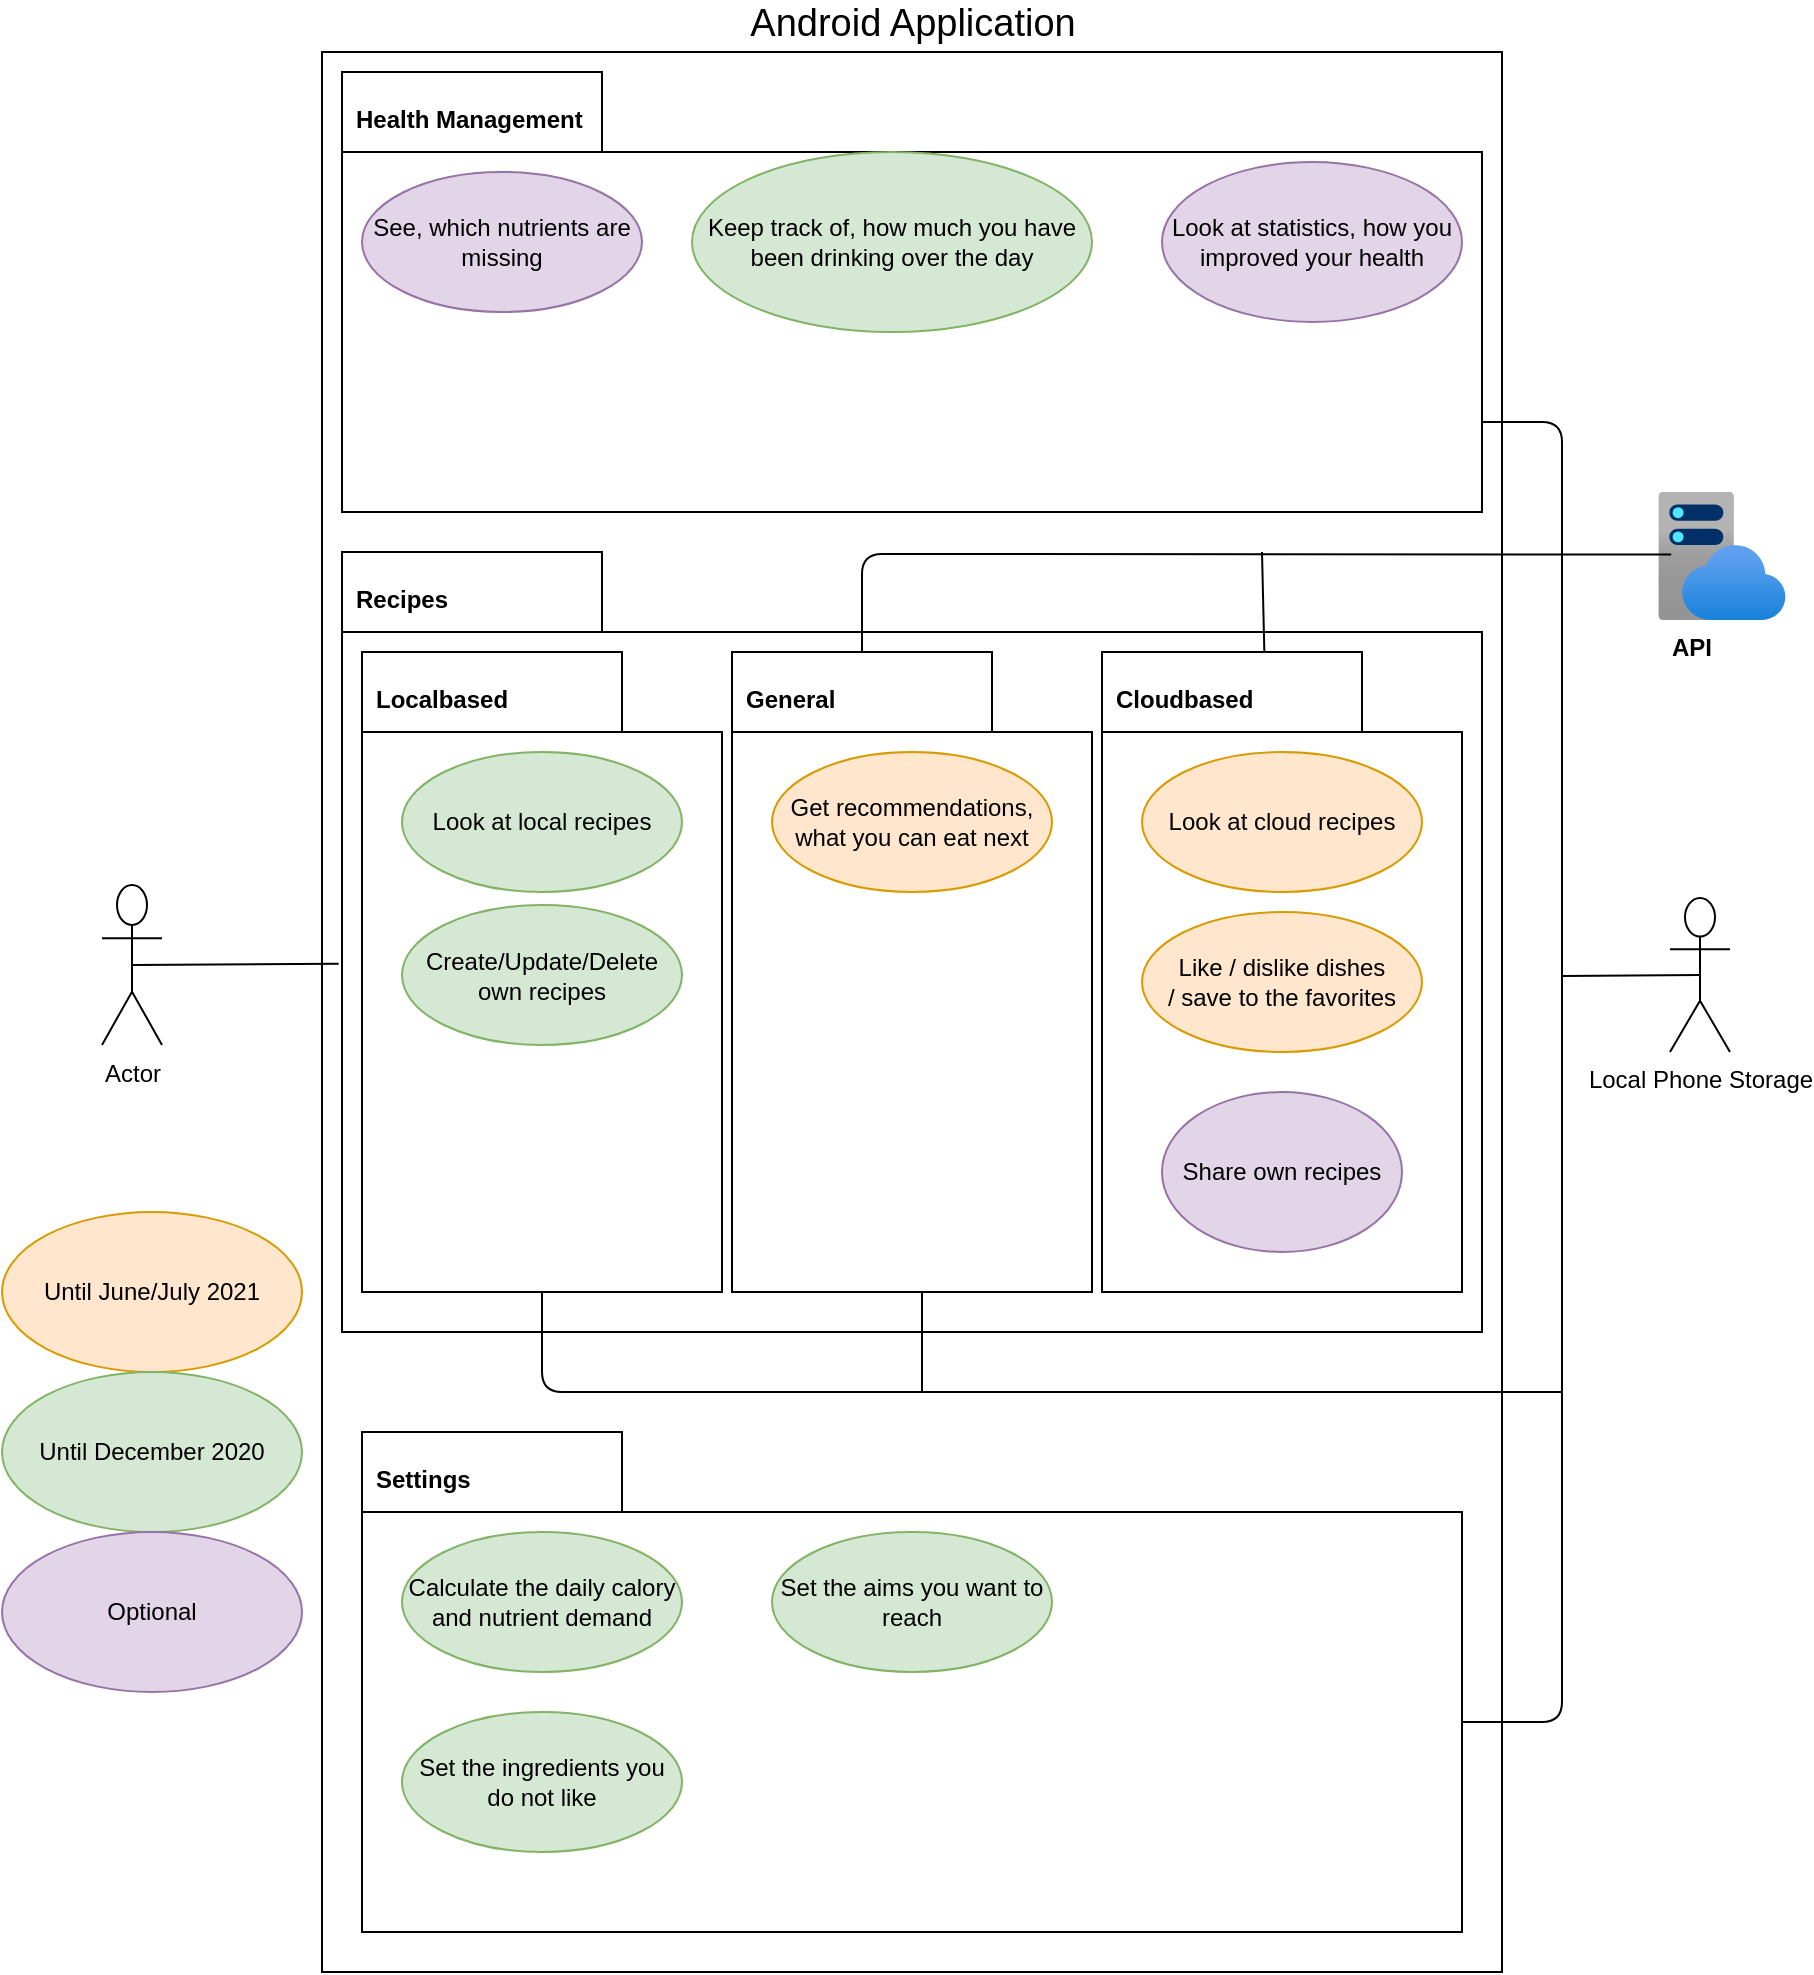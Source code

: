 <mxfile version="14.5.3" type="github">
  <diagram id="aKsNltxN8iCzFuj265N8" name="Page-1">
    <mxGraphModel dx="2249" dy="762" grid="1" gridSize="10" guides="1" tooltips="1" connect="1" arrows="1" fold="1" page="1" pageScale="1" pageWidth="827" pageHeight="1169" math="0" shadow="0">
      <root>
        <mxCell id="0" />
        <mxCell id="1" parent="0" />
        <mxCell id="Vf2kTsaKdGU_a6W1L_Ca-1" value="&lt;font style=&quot;font-size: 19px&quot;&gt;Android Application&lt;/font&gt;" style="html=1;labelPosition=center;verticalLabelPosition=top;align=center;verticalAlign=bottom;" parent="1" vertex="1">
          <mxGeometry x="60" y="50" width="590" height="960" as="geometry" />
        </mxCell>
        <mxCell id="Vf2kTsaKdGU_a6W1L_Ca-2" value="Actor" style="shape=umlActor;verticalLabelPosition=bottom;verticalAlign=top;html=1;" parent="1" vertex="1">
          <mxGeometry x="-50" y="466.5" width="30" height="80" as="geometry" />
        </mxCell>
        <UserObject label="Health Management" id="Vf2kTsaKdGU_a6W1L_Ca-3">
          <mxCell style="shape=folder;fontStyle=1;spacingTop=10;tabWidth=130;tabHeight=40;tabPosition=left;html=1;labelPosition=center;verticalLabelPosition=middle;align=left;verticalAlign=top;labelBorderColor=none;spacingLeft=5;" parent="1" vertex="1">
            <mxGeometry x="70" y="60" width="570" height="220" as="geometry" />
          </mxCell>
        </UserObject>
        <mxCell id="Vf2kTsaKdGU_a6W1L_Ca-4" value="See, which nutrients are missing" style="ellipse;whiteSpace=wrap;html=1;align=center;fillColor=#e1d5e7;strokeColor=#9673a6;" parent="1" vertex="1">
          <mxGeometry x="80" y="110" width="140" height="70" as="geometry" />
        </mxCell>
        <UserObject label="Recipes" id="Vf2kTsaKdGU_a6W1L_Ca-5">
          <mxCell style="shape=folder;fontStyle=1;spacingTop=10;tabWidth=130;tabHeight=40;tabPosition=left;html=1;labelPosition=center;verticalLabelPosition=middle;align=left;verticalAlign=top;labelBorderColor=none;spacingLeft=5;" parent="1" vertex="1">
            <mxGeometry x="70" y="300" width="570" height="390" as="geometry" />
          </mxCell>
        </UserObject>
        <mxCell id="Vf2kTsaKdGU_a6W1L_Ca-6" value="Keep track of, how much you have been drinking over the day" style="ellipse;whiteSpace=wrap;html=1;align=center;fillColor=#d5e8d4;strokeColor=#82b366;" parent="1" vertex="1">
          <mxGeometry x="245" y="100" width="200" height="90" as="geometry" />
        </mxCell>
        <mxCell id="Vf2kTsaKdGU_a6W1L_Ca-7" value="Look at statistics, how you improved your health" style="ellipse;whiteSpace=wrap;html=1;align=center;fillColor=#e1d5e7;strokeColor=#9673a6;" parent="1" vertex="1">
          <mxGeometry x="480" y="105" width="150" height="80" as="geometry" />
        </mxCell>
        <UserObject label="Settings" id="Vf2kTsaKdGU_a6W1L_Ca-8">
          <mxCell style="shape=folder;fontStyle=1;spacingTop=10;tabWidth=130;tabHeight=40;tabPosition=left;html=1;labelPosition=center;verticalLabelPosition=middle;align=left;verticalAlign=top;labelBorderColor=none;spacingLeft=5;" parent="1" vertex="1">
            <mxGeometry x="80" y="740" width="550" height="250" as="geometry" />
          </mxCell>
        </UserObject>
        <mxCell id="Vf2kTsaKdGU_a6W1L_Ca-9" value="Calculate the daily calory and nutrient demand" style="ellipse;whiteSpace=wrap;html=1;align=center;fillColor=#d5e8d4;strokeColor=#82b366;" parent="1" vertex="1">
          <mxGeometry x="100" y="790" width="140" height="70" as="geometry" />
        </mxCell>
        <mxCell id="Vf2kTsaKdGU_a6W1L_Ca-10" value="Set the aims you want to reach" style="ellipse;whiteSpace=wrap;html=1;align=center;fillColor=#d5e8d4;strokeColor=#82b366;" parent="1" vertex="1">
          <mxGeometry x="285" y="790" width="140" height="70" as="geometry" />
        </mxCell>
        <mxCell id="Vf2kTsaKdGU_a6W1L_Ca-11" value="Set the ingredients you do not like" style="ellipse;whiteSpace=wrap;html=1;align=center;fillColor=#d5e8d4;strokeColor=#82b366;" parent="1" vertex="1">
          <mxGeometry x="100" y="880" width="140" height="70" as="geometry" />
        </mxCell>
        <mxCell id="Vf2kTsaKdGU_a6W1L_Ca-12" value="Local Phone Storage&lt;br&gt;" style="shape=umlActor;verticalLabelPosition=bottom;verticalAlign=top;html=1;outlineConnect=0;" parent="1" vertex="1">
          <mxGeometry x="734" y="473" width="30" height="77" as="geometry" />
        </mxCell>
        <UserObject label="Localbased" id="Vf2kTsaKdGU_a6W1L_Ca-13">
          <mxCell style="shape=folder;fontStyle=1;spacingTop=10;tabWidth=130;tabHeight=40;tabPosition=left;html=1;labelPosition=center;verticalLabelPosition=middle;align=left;verticalAlign=top;labelBorderColor=none;spacingLeft=5;" parent="1" vertex="1">
            <mxGeometry x="80" y="350" width="180" height="320" as="geometry" />
          </mxCell>
        </UserObject>
        <mxCell id="Vf2kTsaKdGU_a6W1L_Ca-14" value="Look at local recipes" style="ellipse;whiteSpace=wrap;html=1;align=center;fillColor=#d5e8d4;strokeColor=#82b366;" parent="1" vertex="1">
          <mxGeometry x="100" y="400" width="140" height="70" as="geometry" />
        </mxCell>
        <mxCell id="Vf2kTsaKdGU_a6W1L_Ca-15" value="Create/Update/Delete own recipes" style="ellipse;whiteSpace=wrap;html=1;align=center;fillColor=#d5e8d4;strokeColor=#82b366;" parent="1" vertex="1">
          <mxGeometry x="100" y="476.5" width="140" height="70" as="geometry" />
        </mxCell>
        <UserObject label="Cloudbased" id="Vf2kTsaKdGU_a6W1L_Ca-16">
          <mxCell style="shape=folder;fontStyle=1;spacingTop=10;tabWidth=130;tabHeight=40;tabPosition=left;html=1;labelPosition=center;verticalLabelPosition=middle;align=left;verticalAlign=top;labelBorderColor=none;spacingLeft=5;" parent="1" vertex="1">
            <mxGeometry x="450" y="350" width="180" height="320" as="geometry" />
          </mxCell>
        </UserObject>
        <UserObject label="General" id="Vf2kTsaKdGU_a6W1L_Ca-17">
          <mxCell style="shape=folder;fontStyle=1;spacingTop=10;tabWidth=130;tabHeight=40;tabPosition=left;html=1;labelPosition=center;verticalLabelPosition=middle;align=left;verticalAlign=top;labelBorderColor=none;spacingLeft=5;" parent="1" vertex="1">
            <mxGeometry x="265" y="350" width="180" height="320" as="geometry" />
          </mxCell>
        </UserObject>
        <mxCell id="Vf2kTsaKdGU_a6W1L_Ca-18" value="Get recommendations, what you can eat next" style="ellipse;whiteSpace=wrap;html=1;align=center;fillColor=#ffe6cc;strokeColor=#d79b00;" parent="1" vertex="1">
          <mxGeometry x="285" y="400" width="140" height="70" as="geometry" />
        </mxCell>
        <mxCell id="Vf2kTsaKdGU_a6W1L_Ca-19" value="Like / dislike dishes&lt;br&gt;/ save to the favorites" style="ellipse;whiteSpace=wrap;html=1;align=center;fillColor=#ffe6cc;strokeColor=#d79b00;" parent="1" vertex="1">
          <mxGeometry x="470" y="480" width="140" height="70" as="geometry" />
        </mxCell>
        <mxCell id="Vf2kTsaKdGU_a6W1L_Ca-20" value="Look at cloud recipes" style="ellipse;whiteSpace=wrap;html=1;align=center;fillColor=#ffe6cc;strokeColor=#d79b00;" parent="1" vertex="1">
          <mxGeometry x="470" y="400" width="140" height="70" as="geometry" />
        </mxCell>
        <mxCell id="Vf2kTsaKdGU_a6W1L_Ca-21" value="" style="group" parent="1" vertex="1" connectable="0">
          <mxGeometry x="711" y="270" width="81" height="90" as="geometry" />
        </mxCell>
        <mxCell id="Vf2kTsaKdGU_a6W1L_Ca-22" value="" style="aspect=fixed;html=1;points=[];align=center;image;fontSize=12;image=img/lib/azure2/app_services/App_Service_Plans.svg;gradientColor=none;" parent="Vf2kTsaKdGU_a6W1L_Ca-21" vertex="1">
          <mxGeometry x="17" width="64" height="64" as="geometry" />
        </mxCell>
        <mxCell id="Vf2kTsaKdGU_a6W1L_Ca-23" value="API" style="text;align=center;fontStyle=1;verticalAlign=middle;spacingLeft=3;spacingRight=3;strokeColor=none;rotatable=0;points=[[0,0.5],[1,0.5]];portConstraint=eastwest;" parent="Vf2kTsaKdGU_a6W1L_Ca-21" vertex="1">
          <mxGeometry y="64" width="68" height="26" as="geometry" />
        </mxCell>
        <mxCell id="Vf2kTsaKdGU_a6W1L_Ca-24" value="" style="endArrow=none;html=1;entryX=0.103;entryY=0.489;entryDx=0;entryDy=0;entryPerimeter=0;exitX=0;exitY=0;exitDx=65;exitDy=0;exitPerimeter=0;" parent="1" source="Vf2kTsaKdGU_a6W1L_Ca-17" target="Vf2kTsaKdGU_a6W1L_Ca-22" edge="1">
          <mxGeometry width="50" height="50" relative="1" as="geometry">
            <mxPoint x="680" y="470" as="sourcePoint" />
            <mxPoint x="730" y="420" as="targetPoint" />
            <Array as="points">
              <mxPoint x="330" y="301" />
            </Array>
          </mxGeometry>
        </mxCell>
        <mxCell id="Vf2kTsaKdGU_a6W1L_Ca-25" value="" style="endArrow=none;html=1;exitX=0.451;exitY=0.001;exitDx=0;exitDy=0;exitPerimeter=0;" parent="1" source="Vf2kTsaKdGU_a6W1L_Ca-16" edge="1">
          <mxGeometry width="50" height="50" relative="1" as="geometry">
            <mxPoint x="730" y="450" as="sourcePoint" />
            <mxPoint x="530" y="300" as="targetPoint" />
          </mxGeometry>
        </mxCell>
        <mxCell id="Vf2kTsaKdGU_a6W1L_Ca-26" value="Share own recipes" style="ellipse;whiteSpace=wrap;html=1;fillColor=#e1d5e7;strokeColor=#9673a6;" parent="1" vertex="1">
          <mxGeometry x="480" y="570" width="120" height="80" as="geometry" />
        </mxCell>
        <mxCell id="Vf2kTsaKdGU_a6W1L_Ca-27" value="" style="endArrow=none;html=1;exitX=0.5;exitY=0.5;exitDx=0;exitDy=0;exitPerimeter=0;entryX=-0.065;entryY=0.487;entryDx=0;entryDy=0;entryPerimeter=0;" parent="1" source="Vf2kTsaKdGU_a6W1L_Ca-2" target="Vf2kTsaKdGU_a6W1L_Ca-13" edge="1">
          <mxGeometry width="50" height="50" relative="1" as="geometry">
            <mxPoint x="-10" y="530" as="sourcePoint" />
            <mxPoint x="40" y="480" as="targetPoint" />
          </mxGeometry>
        </mxCell>
        <mxCell id="Vf2kTsaKdGU_a6W1L_Ca-28" value="" style="endArrow=none;html=1;exitX=0.5;exitY=1;exitDx=0;exitDy=0;exitPerimeter=0;" parent="1" source="Vf2kTsaKdGU_a6W1L_Ca-13" edge="1">
          <mxGeometry width="50" height="50" relative="1" as="geometry">
            <mxPoint x="720" y="770" as="sourcePoint" />
            <mxPoint x="680" y="720" as="targetPoint" />
            <Array as="points">
              <mxPoint x="170" y="720" />
            </Array>
          </mxGeometry>
        </mxCell>
        <mxCell id="Vf2kTsaKdGU_a6W1L_Ca-29" value="" style="endArrow=none;html=1;exitX=0;exitY=0;exitDx=550;exitDy=145;exitPerimeter=0;" parent="1" source="Vf2kTsaKdGU_a6W1L_Ca-8" edge="1">
          <mxGeometry width="50" height="50" relative="1" as="geometry">
            <mxPoint x="700" y="900" as="sourcePoint" />
            <mxPoint x="680" y="510" as="targetPoint" />
            <Array as="points">
              <mxPoint x="680" y="885" />
            </Array>
          </mxGeometry>
        </mxCell>
        <mxCell id="Vf2kTsaKdGU_a6W1L_Ca-30" value="" style="endArrow=none;html=1;entryX=0.5;entryY=0.5;entryDx=0;entryDy=0;entryPerimeter=0;" parent="1" target="Vf2kTsaKdGU_a6W1L_Ca-12" edge="1">
          <mxGeometry width="50" height="50" relative="1" as="geometry">
            <mxPoint x="680" y="512" as="sourcePoint" />
            <mxPoint x="730" y="470" as="targetPoint" />
          </mxGeometry>
        </mxCell>
        <mxCell id="Vf2kTsaKdGU_a6W1L_Ca-31" value="" style="endArrow=none;html=1;entryX=0;entryY=0;entryDx=570;entryDy=175;entryPerimeter=0;" parent="1" target="Vf2kTsaKdGU_a6W1L_Ca-3" edge="1">
          <mxGeometry width="50" height="50" relative="1" as="geometry">
            <mxPoint x="680" y="510" as="sourcePoint" />
            <mxPoint x="740" y="410" as="targetPoint" />
            <Array as="points">
              <mxPoint x="680" y="235" />
            </Array>
          </mxGeometry>
        </mxCell>
        <mxCell id="Vf2kTsaKdGU_a6W1L_Ca-32" value="" style="endArrow=none;html=1;" parent="1" edge="1">
          <mxGeometry width="50" height="50" relative="1" as="geometry">
            <mxPoint x="360" y="720" as="sourcePoint" />
            <mxPoint x="360" y="670" as="targetPoint" />
          </mxGeometry>
        </mxCell>
        <mxCell id="JNxSTNv7pG_01Bq82V31-1" value="Until June/July 2021" style="ellipse;whiteSpace=wrap;html=1;align=center;fillColor=#ffe6cc;strokeColor=#d79b00;" parent="1" vertex="1">
          <mxGeometry x="-100" y="630" width="150" height="80" as="geometry" />
        </mxCell>
        <mxCell id="JNxSTNv7pG_01Bq82V31-4" value="Until December 2020" style="ellipse;whiteSpace=wrap;html=1;align=center;fillColor=#d5e8d4;strokeColor=#82b366;" parent="1" vertex="1">
          <mxGeometry x="-100" y="710" width="150" height="80" as="geometry" />
        </mxCell>
        <mxCell id="vr3MoE8LkvOcCMQxQlOR-1" value="Optional" style="ellipse;whiteSpace=wrap;html=1;align=center;fillColor=#e1d5e7;strokeColor=#9673a6;" parent="1" vertex="1">
          <mxGeometry x="-100" y="790" width="150" height="80" as="geometry" />
        </mxCell>
      </root>
    </mxGraphModel>
  </diagram>
</mxfile>
